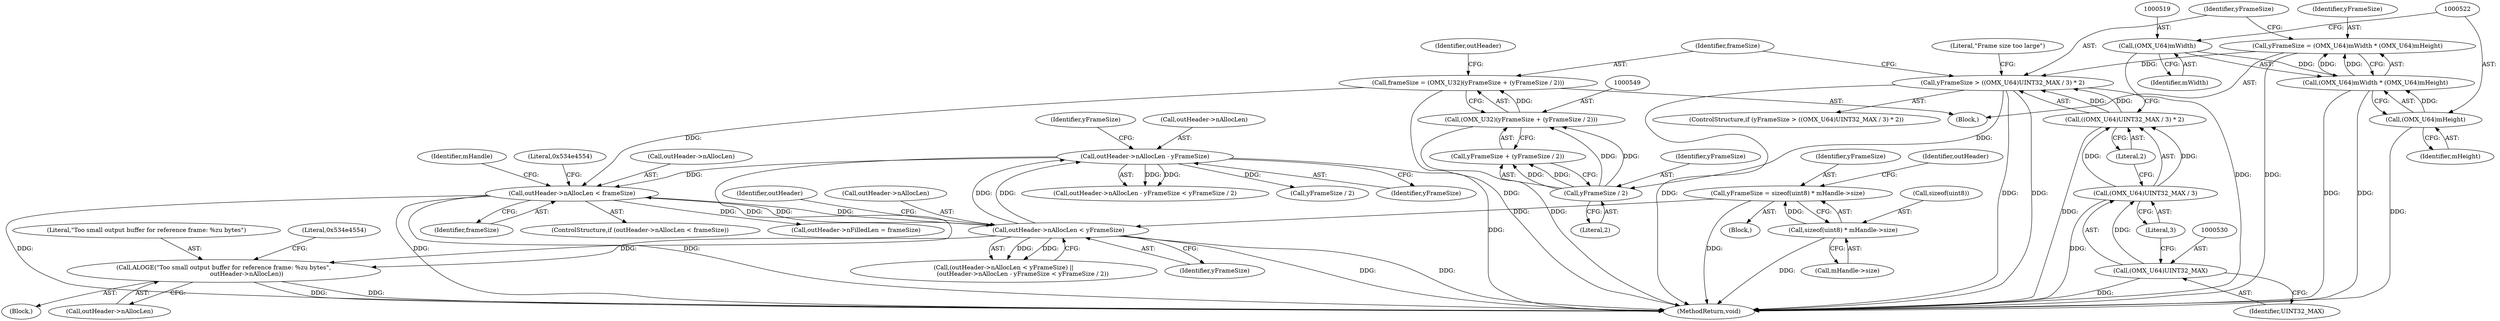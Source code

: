 digraph "0_Android_d4271b792bdad85a80e2b83ab34c4b30b74f53ec@pointer" {
"1000453" [label="(Call,ALOGE(\"Too small output buffer for reference frame: %zu bytes\",\n                        outHeader->nAllocLen))"];
"1000444" [label="(Call,outHeader->nAllocLen - yFrameSize)"];
"1000438" [label="(Call,outHeader->nAllocLen < yFrameSize)"];
"1000556" [label="(Call,outHeader->nAllocLen < frameSize)"];
"1000546" [label="(Call,frameSize = (OMX_U32)(yFrameSize + (yFrameSize / 2)))"];
"1000548" [label="(Call,(OMX_U32)(yFrameSize + (yFrameSize / 2)))"];
"1000552" [label="(Call,yFrameSize / 2)"];
"1000525" [label="(Call,yFrameSize > ((OMX_U64)UINT32_MAX / 3) * 2)"];
"1000515" [label="(Call,yFrameSize = (OMX_U64)mWidth * (OMX_U64)mHeight)"];
"1000517" [label="(Call,(OMX_U64)mWidth * (OMX_U64)mHeight)"];
"1000518" [label="(Call,(OMX_U64)mWidth)"];
"1000521" [label="(Call,(OMX_U64)mHeight)"];
"1000527" [label="(Call,((OMX_U64)UINT32_MAX / 3) * 2)"];
"1000528" [label="(Call,(OMX_U64)UINT32_MAX / 3)"];
"1000529" [label="(Call,(OMX_U64)UINT32_MAX)"];
"1000428" [label="(Call,yFrameSize = sizeof(uint8) * mHandle->size)"];
"1000430" [label="(Call,sizeof(uint8) * mHandle->size)"];
"1000554" [label="(Literal,2)"];
"1000433" [label="(Call,mHandle->size)"];
"1000452" [label="(Block,)"];
"1000430" [label="(Call,sizeof(uint8) * mHandle->size)"];
"1000536" [label="(Literal,\"Frame size too large\")"];
"1000516" [label="(Identifier,yFrameSize)"];
"1000450" [label="(Identifier,yFrameSize)"];
"1000129" [label="(Block,)"];
"1000443" [label="(Call,outHeader->nAllocLen - yFrameSize < yFrameSize / 2)"];
"1000449" [label="(Call,yFrameSize / 2)"];
"1000414" [label="(Block,)"];
"1000550" [label="(Call,yFrameSize + (yFrameSize / 2))"];
"1000446" [label="(Identifier,outHeader)"];
"1000525" [label="(Call,yFrameSize > ((OMX_U64)UINT32_MAX / 3) * 2)"];
"1000518" [label="(Call,(OMX_U64)mWidth)"];
"1000440" [label="(Identifier,outHeader)"];
"1000555" [label="(ControlStructure,if (outHeader->nAllocLen < frameSize))"];
"1000442" [label="(Identifier,yFrameSize)"];
"1000563" [label="(Literal,0x534e4554)"];
"1000552" [label="(Call,yFrameSize / 2)"];
"1000532" [label="(Literal,3)"];
"1000448" [label="(Identifier,yFrameSize)"];
"1000438" [label="(Call,outHeader->nAllocLen < yFrameSize)"];
"1000548" [label="(Call,(OMX_U32)(yFrameSize + (yFrameSize / 2)))"];
"1000529" [label="(Call,(OMX_U64)UINT32_MAX)"];
"1000431" [label="(Call,sizeof(uint8))"];
"1000557" [label="(Call,outHeader->nAllocLen)"];
"1000528" [label="(Call,(OMX_U64)UINT32_MAX / 3)"];
"1000674" [label="(Call,outHeader->nFilledLen = frameSize)"];
"1000531" [label="(Identifier,UINT32_MAX)"];
"1000553" [label="(Identifier,yFrameSize)"];
"1000579" [label="(Identifier,mHandle)"];
"1000533" [label="(Literal,2)"];
"1000453" [label="(Call,ALOGE(\"Too small output buffer for reference frame: %zu bytes\",\n                        outHeader->nAllocLen))"];
"1000526" [label="(Identifier,yFrameSize)"];
"1000521" [label="(Call,(OMX_U64)mHeight)"];
"1000444" [label="(Call,outHeader->nAllocLen - yFrameSize)"];
"1000560" [label="(Identifier,frameSize)"];
"1000520" [label="(Identifier,mWidth)"];
"1000523" [label="(Identifier,mHeight)"];
"1000546" [label="(Call,frameSize = (OMX_U32)(yFrameSize + (yFrameSize / 2)))"];
"1000454" [label="(Literal,\"Too small output buffer for reference frame: %zu bytes\")"];
"1000429" [label="(Identifier,yFrameSize)"];
"1000547" [label="(Identifier,frameSize)"];
"1000437" [label="(Call,(outHeader->nAllocLen < yFrameSize) ||\n                    (outHeader->nAllocLen - yFrameSize < yFrameSize / 2))"];
"1000524" [label="(ControlStructure,if (yFrameSize > ((OMX_U64)UINT32_MAX / 3) * 2))"];
"1000517" [label="(Call,(OMX_U64)mWidth * (OMX_U64)mHeight)"];
"1000428" [label="(Call,yFrameSize = sizeof(uint8) * mHandle->size)"];
"1000439" [label="(Call,outHeader->nAllocLen)"];
"1000455" [label="(Call,outHeader->nAllocLen)"];
"1000445" [label="(Call,outHeader->nAllocLen)"];
"1000527" [label="(Call,((OMX_U64)UINT32_MAX / 3) * 2)"];
"1000459" [label="(Literal,0x534e4554)"];
"1000556" [label="(Call,outHeader->nAllocLen < frameSize)"];
"1000515" [label="(Call,yFrameSize = (OMX_U64)mWidth * (OMX_U64)mHeight)"];
"1000558" [label="(Identifier,outHeader)"];
"1000715" [label="(MethodReturn,void)"];
"1000453" -> "1000452"  [label="AST: "];
"1000453" -> "1000455"  [label="CFG: "];
"1000454" -> "1000453"  [label="AST: "];
"1000455" -> "1000453"  [label="AST: "];
"1000459" -> "1000453"  [label="CFG: "];
"1000453" -> "1000715"  [label="DDG: "];
"1000453" -> "1000715"  [label="DDG: "];
"1000444" -> "1000453"  [label="DDG: "];
"1000438" -> "1000453"  [label="DDG: "];
"1000444" -> "1000443"  [label="AST: "];
"1000444" -> "1000448"  [label="CFG: "];
"1000445" -> "1000444"  [label="AST: "];
"1000448" -> "1000444"  [label="AST: "];
"1000450" -> "1000444"  [label="CFG: "];
"1000444" -> "1000715"  [label="DDG: "];
"1000444" -> "1000443"  [label="DDG: "];
"1000444" -> "1000443"  [label="DDG: "];
"1000438" -> "1000444"  [label="DDG: "];
"1000438" -> "1000444"  [label="DDG: "];
"1000444" -> "1000449"  [label="DDG: "];
"1000444" -> "1000556"  [label="DDG: "];
"1000438" -> "1000437"  [label="AST: "];
"1000438" -> "1000442"  [label="CFG: "];
"1000439" -> "1000438"  [label="AST: "];
"1000442" -> "1000438"  [label="AST: "];
"1000446" -> "1000438"  [label="CFG: "];
"1000437" -> "1000438"  [label="CFG: "];
"1000438" -> "1000715"  [label="DDG: "];
"1000438" -> "1000715"  [label="DDG: "];
"1000438" -> "1000437"  [label="DDG: "];
"1000438" -> "1000437"  [label="DDG: "];
"1000556" -> "1000438"  [label="DDG: "];
"1000428" -> "1000438"  [label="DDG: "];
"1000438" -> "1000556"  [label="DDG: "];
"1000556" -> "1000555"  [label="AST: "];
"1000556" -> "1000560"  [label="CFG: "];
"1000557" -> "1000556"  [label="AST: "];
"1000560" -> "1000556"  [label="AST: "];
"1000563" -> "1000556"  [label="CFG: "];
"1000579" -> "1000556"  [label="CFG: "];
"1000556" -> "1000715"  [label="DDG: "];
"1000556" -> "1000715"  [label="DDG: "];
"1000556" -> "1000715"  [label="DDG: "];
"1000546" -> "1000556"  [label="DDG: "];
"1000556" -> "1000674"  [label="DDG: "];
"1000546" -> "1000129"  [label="AST: "];
"1000546" -> "1000548"  [label="CFG: "];
"1000547" -> "1000546"  [label="AST: "];
"1000548" -> "1000546"  [label="AST: "];
"1000558" -> "1000546"  [label="CFG: "];
"1000546" -> "1000715"  [label="DDG: "];
"1000548" -> "1000546"  [label="DDG: "];
"1000548" -> "1000550"  [label="CFG: "];
"1000549" -> "1000548"  [label="AST: "];
"1000550" -> "1000548"  [label="AST: "];
"1000548" -> "1000715"  [label="DDG: "];
"1000552" -> "1000548"  [label="DDG: "];
"1000552" -> "1000548"  [label="DDG: "];
"1000552" -> "1000550"  [label="AST: "];
"1000552" -> "1000554"  [label="CFG: "];
"1000553" -> "1000552"  [label="AST: "];
"1000554" -> "1000552"  [label="AST: "];
"1000550" -> "1000552"  [label="CFG: "];
"1000552" -> "1000550"  [label="DDG: "];
"1000552" -> "1000550"  [label="DDG: "];
"1000525" -> "1000552"  [label="DDG: "];
"1000525" -> "1000524"  [label="AST: "];
"1000525" -> "1000527"  [label="CFG: "];
"1000526" -> "1000525"  [label="AST: "];
"1000527" -> "1000525"  [label="AST: "];
"1000536" -> "1000525"  [label="CFG: "];
"1000547" -> "1000525"  [label="CFG: "];
"1000525" -> "1000715"  [label="DDG: "];
"1000525" -> "1000715"  [label="DDG: "];
"1000525" -> "1000715"  [label="DDG: "];
"1000515" -> "1000525"  [label="DDG: "];
"1000527" -> "1000525"  [label="DDG: "];
"1000527" -> "1000525"  [label="DDG: "];
"1000515" -> "1000129"  [label="AST: "];
"1000515" -> "1000517"  [label="CFG: "];
"1000516" -> "1000515"  [label="AST: "];
"1000517" -> "1000515"  [label="AST: "];
"1000526" -> "1000515"  [label="CFG: "];
"1000515" -> "1000715"  [label="DDG: "];
"1000517" -> "1000515"  [label="DDG: "];
"1000517" -> "1000515"  [label="DDG: "];
"1000517" -> "1000521"  [label="CFG: "];
"1000518" -> "1000517"  [label="AST: "];
"1000521" -> "1000517"  [label="AST: "];
"1000517" -> "1000715"  [label="DDG: "];
"1000517" -> "1000715"  [label="DDG: "];
"1000518" -> "1000517"  [label="DDG: "];
"1000521" -> "1000517"  [label="DDG: "];
"1000518" -> "1000520"  [label="CFG: "];
"1000519" -> "1000518"  [label="AST: "];
"1000520" -> "1000518"  [label="AST: "];
"1000522" -> "1000518"  [label="CFG: "];
"1000518" -> "1000715"  [label="DDG: "];
"1000521" -> "1000523"  [label="CFG: "];
"1000522" -> "1000521"  [label="AST: "];
"1000523" -> "1000521"  [label="AST: "];
"1000521" -> "1000715"  [label="DDG: "];
"1000527" -> "1000533"  [label="CFG: "];
"1000528" -> "1000527"  [label="AST: "];
"1000533" -> "1000527"  [label="AST: "];
"1000527" -> "1000715"  [label="DDG: "];
"1000528" -> "1000527"  [label="DDG: "];
"1000528" -> "1000527"  [label="DDG: "];
"1000528" -> "1000532"  [label="CFG: "];
"1000529" -> "1000528"  [label="AST: "];
"1000532" -> "1000528"  [label="AST: "];
"1000533" -> "1000528"  [label="CFG: "];
"1000528" -> "1000715"  [label="DDG: "];
"1000529" -> "1000528"  [label="DDG: "];
"1000529" -> "1000531"  [label="CFG: "];
"1000530" -> "1000529"  [label="AST: "];
"1000531" -> "1000529"  [label="AST: "];
"1000532" -> "1000529"  [label="CFG: "];
"1000529" -> "1000715"  [label="DDG: "];
"1000428" -> "1000414"  [label="AST: "];
"1000428" -> "1000430"  [label="CFG: "];
"1000429" -> "1000428"  [label="AST: "];
"1000430" -> "1000428"  [label="AST: "];
"1000440" -> "1000428"  [label="CFG: "];
"1000428" -> "1000715"  [label="DDG: "];
"1000430" -> "1000428"  [label="DDG: "];
"1000430" -> "1000433"  [label="CFG: "];
"1000431" -> "1000430"  [label="AST: "];
"1000433" -> "1000430"  [label="AST: "];
"1000430" -> "1000715"  [label="DDG: "];
}
